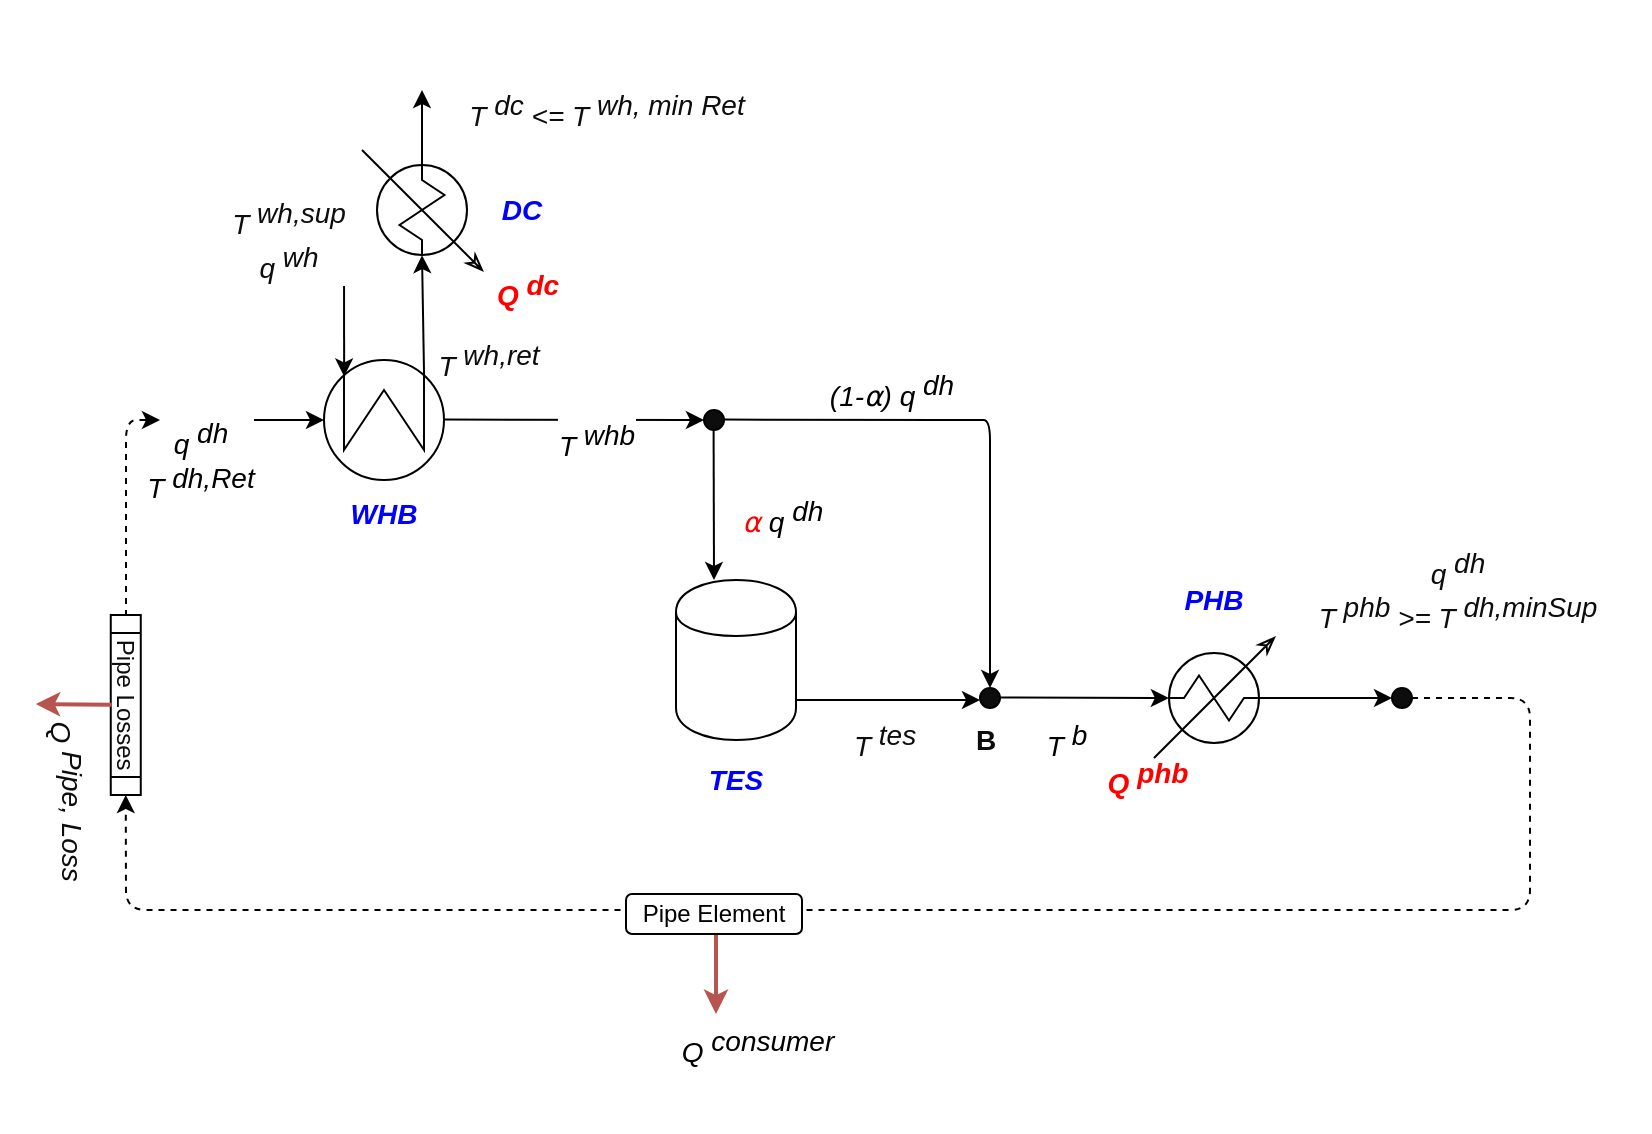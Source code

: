 <mxfile compressed="false" version="13.7.9" type="device">
  <diagram id="V_L5fzNhpdLv-cl03g0V" name="Page-1">
    <mxGraphModel dx="1483" dy="867" grid="1" gridSize="15" guides="1" tooltips="1" connect="1" arrows="1" fold="1" page="1" pageScale="2" pageWidth="827" pageHeight="1169" math="0" shadow="0">
      <root>
        <mxCell id="0" />
        <mxCell id="1" parent="0" />
        <mxCell id="xVAxOij2Gyq53mmYqfa0-3" value="" style="group;fontSize=14;fontStyle=0" parent="1" vertex="1" connectable="0" treatAsSingle="0">
          <mxGeometry x="90" y="70" width="825" height="566" as="geometry" />
        </mxCell>
        <mxCell id="cdPvcxIvXDk3fjFY_QnT-1" value="" style="endArrow=classic;html=1;fontSize=14;spacing=0;" parent="xVAxOij2Gyq53mmYqfa0-3" edge="1" treatAsSingle="0">
          <mxGeometry width="50" height="50" as="geometry">
            <mxPoint x="72" y="210" as="sourcePoint" />
            <mxPoint x="162" y="210" as="targetPoint" />
          </mxGeometry>
        </mxCell>
        <mxCell id="cdPvcxIvXDk3fjFY_QnT-6" value="&lt;i style=&quot;font-size: 14px;&quot;&gt;q&lt;sup style=&quot;font-size: 14px;&quot;&gt; dh&lt;/sup&gt;&lt;br style=&quot;font-size: 14px;&quot;&gt;T &lt;/i&gt;&lt;sup style=&quot;font-size: 14px;&quot;&gt;&lt;i style=&quot;font-size: 14px;&quot;&gt;dh,Ret&lt;/i&gt;&lt;br style=&quot;font-size: 14px;&quot;&gt;&lt;/sup&gt;" style="edgeLabel;html=1;align=center;verticalAlign=middle;resizable=0;points=[];fontSize=14;spacing=0;" parent="cdPvcxIvXDk3fjFY_QnT-1" vertex="1" connectable="0">
          <mxGeometry x="-0.312" y="-1" relative="1" as="geometry">
            <mxPoint x="-2.8" y="19" as="offset" />
          </mxGeometry>
        </mxCell>
        <mxCell id="cdPvcxIvXDk3fjFY_QnT-3" value="" style="endArrow=classic;html=1;fontSize=14;spacing=0;" parent="xVAxOij2Gyq53mmYqfa0-3" edge="1" treatAsSingle="0">
          <mxGeometry width="50" height="50" as="geometry">
            <mxPoint x="222" y="209.8" as="sourcePoint" />
            <mxPoint x="352" y="210" as="targetPoint" />
          </mxGeometry>
        </mxCell>
        <mxCell id="cdPvcxIvXDk3fjFY_QnT-7" value="&lt;i style=&quot;font-size: 14px;&quot;&gt;T&lt;sup style=&quot;font-size: 14px;&quot;&gt; whb&lt;/sup&gt;&lt;/i&gt;" style="edgeLabel;html=1;align=center;verticalAlign=middle;resizable=0;points=[];fontSize=14;spacing=0;" parent="cdPvcxIvXDk3fjFY_QnT-3" vertex="1" connectable="0">
          <mxGeometry x="0.159" y="2" relative="1" as="geometry">
            <mxPoint y="12.2" as="offset" />
          </mxGeometry>
        </mxCell>
        <mxCell id="cdPvcxIvXDk3fjFY_QnT-8" value="" style="ellipse;whiteSpace=wrap;html=1;aspect=fixed;fillColor=#0D0D0D;fontSize=14;spacing=0;" parent="xVAxOij2Gyq53mmYqfa0-3" vertex="1">
          <mxGeometry x="352" y="205" width="10" height="10" as="geometry" />
        </mxCell>
        <mxCell id="cdPvcxIvXDk3fjFY_QnT-9" value="" style="endArrow=classic;html=1;strokeWidth=1;entryX=0.5;entryY=0;entryDx=0;entryDy=0;fontSize=14;spacing=0;" parent="xVAxOij2Gyq53mmYqfa0-3" target="cdPvcxIvXDk3fjFY_QnT-14" edge="1">
          <mxGeometry width="50" height="50" relative="1" as="geometry">
            <mxPoint x="362" y="209.8" as="sourcePoint" />
            <mxPoint x="512" y="340" as="targetPoint" />
            <Array as="points">
              <mxPoint x="482" y="210" />
              <mxPoint x="495" y="210" />
            </Array>
          </mxGeometry>
        </mxCell>
        <mxCell id="cdPvcxIvXDk3fjFY_QnT-10" value="" style="endArrow=classic;html=1;strokeWidth=1;fontSize=14;spacing=0;" parent="xVAxOij2Gyq53mmYqfa0-3" edge="1">
          <mxGeometry width="50" height="50" relative="1" as="geometry">
            <mxPoint x="356.8" y="215" as="sourcePoint" />
            <mxPoint x="357" y="290" as="targetPoint" />
          </mxGeometry>
        </mxCell>
        <mxCell id="cdPvcxIvXDk3fjFY_QnT-11" value="" style="shape=cylinder;whiteSpace=wrap;html=1;boundedLbl=1;backgroundOutline=1;fillColor=#FFFFFF;fontSize=14;spacing=0;" parent="xVAxOij2Gyq53mmYqfa0-3" vertex="1">
          <mxGeometry x="338" y="290" width="60" height="80" as="geometry" />
        </mxCell>
        <mxCell id="cdPvcxIvXDk3fjFY_QnT-12" value="&lt;i style=&quot;font-size: 14px&quot;&gt;&lt;b&gt;TES&lt;/b&gt;&lt;/i&gt;" style="text;html=1;strokeColor=none;fillColor=none;align=center;verticalAlign=middle;whiteSpace=wrap;rounded=0;fontColor=#0000FF;fontSize=14;spacing=0;" parent="xVAxOij2Gyq53mmYqfa0-3" vertex="1">
          <mxGeometry x="348" y="380" width="40" height="20" as="geometry" />
        </mxCell>
        <mxCell id="cdPvcxIvXDk3fjFY_QnT-13" value="&lt;i style=&quot;font-size: 14px;&quot;&gt;T&lt;sup style=&quot;font-size: 14px;&quot;&gt; tes&lt;/sup&gt;&lt;/i&gt;" style="endArrow=classic;html=1;strokeWidth=1;fontColor=#0D0D0D;entryX=0;entryY=0.6;entryDx=0;entryDy=0;entryPerimeter=0;fontSize=14;spacing=0;" parent="xVAxOij2Gyq53mmYqfa0-3" target="cdPvcxIvXDk3fjFY_QnT-14" edge="1">
          <mxGeometry x="-0.043" y="-20" width="50" height="50" relative="1" as="geometry">
            <mxPoint x="398" y="350" as="sourcePoint" />
            <mxPoint x="502" y="350" as="targetPoint" />
            <mxPoint as="offset" />
          </mxGeometry>
        </mxCell>
        <mxCell id="cdPvcxIvXDk3fjFY_QnT-14" value="" style="ellipse;whiteSpace=wrap;html=1;aspect=fixed;fillColor=#0D0D0D;fontSize=14;spacing=0;" parent="xVAxOij2Gyq53mmYqfa0-3" vertex="1">
          <mxGeometry x="490" y="344" width="10" height="10" as="geometry" />
        </mxCell>
        <mxCell id="cdPvcxIvXDk3fjFY_QnT-15" value="" style="endArrow=classic;html=1;strokeWidth=1;fontColor=#0000FF;entryX=0.124;entryY=0.5;entryDx=0;entryDy=0;entryPerimeter=0;fontSize=14;spacing=0;" parent="xVAxOij2Gyq53mmYqfa0-3" target="cdPvcxIvXDk3fjFY_QnT-57" edge="1">
          <mxGeometry width="50" height="50" relative="1" as="geometry">
            <mxPoint x="500" y="348.76" as="sourcePoint" />
            <mxPoint x="570" y="348.76" as="targetPoint" />
          </mxGeometry>
        </mxCell>
        <mxCell id="cdPvcxIvXDk3fjFY_QnT-18" value="&lt;i style=&quot;font-size: 14px;&quot;&gt;Q&amp;nbsp;&lt;span style=&quot;font-size: 14px;&quot;&gt;&lt;sup style=&quot;font-size: 14px;&quot;&gt;phb&lt;/sup&gt;&lt;/span&gt;&lt;/i&gt;" style="text;html=1;strokeColor=none;fillColor=none;align=center;verticalAlign=middle;whiteSpace=wrap;rounded=0;fontColor=#FF0000;fontStyle=1;fontSize=14;spacing=0;" parent="xVAxOij2Gyq53mmYqfa0-3" vertex="1">
          <mxGeometry x="554" y="379" width="40" height="20" as="geometry" />
        </mxCell>
        <mxCell id="cdPvcxIvXDk3fjFY_QnT-19" value="" style="endArrow=classic;html=1;strokeWidth=1;fontColor=#0000FF;dashed=1;fontSize=14;spacing=0;" parent="xVAxOij2Gyq53mmYqfa0-3" edge="1">
          <mxGeometry width="50" height="50" relative="1" as="geometry">
            <mxPoint x="63" y="308" as="sourcePoint" />
            <mxPoint x="80" y="210" as="targetPoint" />
            <Array as="points">
              <mxPoint x="63" y="260" />
              <mxPoint x="63" y="210" />
            </Array>
          </mxGeometry>
        </mxCell>
        <mxCell id="cdPvcxIvXDk3fjFY_QnT-27" value="" style="endArrow=classic;html=1;fillColor=#f8cecc;strokeColor=#b85450;strokeWidth=2;fontSize=14;spacing=0;" parent="xVAxOij2Gyq53mmYqfa0-3" edge="1">
          <mxGeometry width="50" height="50" relative="1" as="geometry">
            <mxPoint x="358.0" y="467" as="sourcePoint" />
            <mxPoint x="358" y="507" as="targetPoint" />
          </mxGeometry>
        </mxCell>
        <mxCell id="cdPvcxIvXDk3fjFY_QnT-28" value="&lt;i style=&quot;font-size: 14px;&quot;&gt;Q&lt;sup style=&quot;font-size: 14px;&quot;&gt; &lt;span style=&quot;font-size: 14px;&quot;&gt;consumer&lt;/span&gt;&lt;/sup&gt;&lt;/i&gt;" style="text;html=1;strokeColor=none;fillColor=none;align=center;verticalAlign=middle;whiteSpace=wrap;rounded=0;fontSize=14;spacing=0;" parent="xVAxOij2Gyq53mmYqfa0-3" vertex="1">
          <mxGeometry x="338" y="513" width="82" height="20" as="geometry" />
        </mxCell>
        <mxCell id="cdPvcxIvXDk3fjFY_QnT-31" value="" style="ellipse;whiteSpace=wrap;html=1;aspect=fixed;fillColor=#0D0D0D;fontSize=14;spacing=0;" parent="xVAxOij2Gyq53mmYqfa0-3" vertex="1">
          <mxGeometry x="696" y="344" width="10" height="10" as="geometry" />
        </mxCell>
        <mxCell id="cdPvcxIvXDk3fjFY_QnT-33" value="&lt;i style=&quot;font-size: 14px;&quot;&gt;q&lt;sup style=&quot;font-size: 14px;&quot;&gt; dh&lt;/sup&gt;&lt;br style=&quot;font-size: 14px;&quot;&gt;T&lt;sup style=&quot;font-size: 14px;&quot;&gt; phb&lt;/sup&gt; &amp;gt;= T&lt;sup style=&quot;font-size: 14px;&quot;&gt; dh,minSup&lt;/sup&gt;&lt;/i&gt;" style="text;html=1;strokeColor=none;fillColor=none;align=center;verticalAlign=middle;whiteSpace=wrap;rounded=0;fontColor=#0D0D0D;fontSize=14;spacing=0;" parent="xVAxOij2Gyq53mmYqfa0-3" vertex="1">
          <mxGeometry x="648" y="270" width="162" height="49" as="geometry" />
        </mxCell>
        <mxCell id="cdPvcxIvXDk3fjFY_QnT-34" value="B" style="text;html=1;strokeColor=none;fillColor=none;align=center;verticalAlign=middle;whiteSpace=wrap;rounded=0;fontColor=#0D0D0D;fontStyle=1;fontSize=14;spacing=0;" parent="xVAxOij2Gyq53mmYqfa0-3" vertex="1">
          <mxGeometry x="473" y="360" width="40" height="20" as="geometry" />
        </mxCell>
        <mxCell id="cdPvcxIvXDk3fjFY_QnT-35" value="&lt;i style=&quot;font-size: 14px&quot;&gt;&lt;b&gt;PHB&lt;/b&gt;&lt;/i&gt;" style="text;html=1;strokeColor=none;fillColor=none;align=center;verticalAlign=middle;whiteSpace=wrap;rounded=0;fontColor=#0000FF;fontSize=14;spacing=0;" parent="xVAxOij2Gyq53mmYqfa0-3" vertex="1">
          <mxGeometry x="587" y="290" width="40" height="20" as="geometry" />
        </mxCell>
        <mxCell id="cdPvcxIvXDk3fjFY_QnT-36" value="&lt;i style=&quot;font-size: 14px&quot;&gt;&lt;b&gt;WHB&lt;/b&gt;&lt;/i&gt;" style="text;html=1;strokeColor=none;fillColor=none;align=center;verticalAlign=middle;whiteSpace=wrap;rounded=0;fontColor=#0000FF;fontSize=14;spacing=0;" parent="xVAxOij2Gyq53mmYqfa0-3" vertex="1">
          <mxGeometry x="172" y="247" width="40" height="20" as="geometry" />
        </mxCell>
        <mxCell id="cdPvcxIvXDk3fjFY_QnT-39" value="&lt;i style=&quot;font-size: 14px;&quot;&gt;T&lt;sup style=&quot;font-size: 14px;&quot;&gt;&amp;nbsp;b&lt;/sup&gt;&lt;/i&gt;" style="edgeLabel;html=1;align=center;verticalAlign=middle;resizable=0;points=[];fontSize=14;spacing=0;" parent="xVAxOij2Gyq53mmYqfa0-3" vertex="1" connectable="0">
          <mxGeometry x="533.003" y="369.996" as="geometry" />
        </mxCell>
        <mxCell id="cdPvcxIvXDk3fjFY_QnT-40" value="&lt;span style=&quot;font-size: 14px;&quot;&gt;&lt;i style=&quot;font-size: 14px;&quot;&gt;&lt;font color=&quot;#ff0000&quot; style=&quot;font-size: 14px;&quot;&gt;⍺&lt;/font&gt;&lt;font color=&quot;#000000&quot; style=&quot;font-size: 14px;&quot;&gt; q&lt;/font&gt;&lt;sup style=&quot;color: rgb(0, 0, 0); font-size: 14px;&quot;&gt; dh&lt;/sup&gt;&lt;/i&gt;&lt;/span&gt;" style="text;html=1;strokeColor=none;fillColor=none;align=center;verticalAlign=middle;whiteSpace=wrap;rounded=0;fontColor=#0D0D0D;fontSize=14;spacing=0;" parent="xVAxOij2Gyq53mmYqfa0-3" vertex="1">
          <mxGeometry x="363" y="248" width="57" height="20" as="geometry" />
        </mxCell>
        <mxCell id="cdPvcxIvXDk3fjFY_QnT-41" value="&lt;span style=&quot;color: rgb(0, 0, 0); font-size: 14px;&quot;&gt;&lt;i style=&quot;font-size: 14px;&quot;&gt;(1-⍺) q&lt;sup style=&quot;font-size: 14px;&quot;&gt; dh&lt;/sup&gt;&lt;/i&gt;&lt;/span&gt;" style="text;html=1;strokeColor=none;fillColor=none;align=center;verticalAlign=middle;whiteSpace=wrap;rounded=0;fontColor=#0D0D0D;fontSize=14;spacing=0;" parent="xVAxOij2Gyq53mmYqfa0-3" vertex="1">
          <mxGeometry x="412" y="185" width="68" height="20" as="geometry" />
        </mxCell>
        <mxCell id="cdPvcxIvXDk3fjFY_QnT-42" value="Pipe Losses" style="shape=process;whiteSpace=wrap;html=1;backgroundOutline=1;fillColor=#FFFFFF;fontSize=12;fontColor=#0D0D0D;rotation=90;spacing=0;" parent="xVAxOij2Gyq53mmYqfa0-3" vertex="1">
          <mxGeometry x="17.88" y="345" width="90" height="15" as="geometry" />
        </mxCell>
        <mxCell id="cdPvcxIvXDk3fjFY_QnT-24" value="" style="endArrow=classic;html=1;strokeWidth=1;fontColor=#0000FF;dashed=1;exitX=1;exitY=0.5;exitDx=0;exitDy=0;entryX=1;entryY=0.5;entryDx=0;entryDy=0;fontSize=14;spacing=0;" parent="xVAxOij2Gyq53mmYqfa0-3" source="cdPvcxIvXDk3fjFY_QnT-31" target="cdPvcxIvXDk3fjFY_QnT-42" edge="1">
          <mxGeometry width="50" height="50" relative="1" as="geometry">
            <mxPoint x="722" y="349" as="sourcePoint" />
            <mxPoint x="17" y="440" as="targetPoint" />
            <Array as="points">
              <mxPoint x="765" y="349" />
              <mxPoint x="765" y="420" />
              <mxPoint x="765" y="455" />
              <mxPoint x="63" y="455" />
            </Array>
          </mxGeometry>
        </mxCell>
        <mxCell id="cdPvcxIvXDk3fjFY_QnT-45" value="" style="endArrow=classic;html=1;fillColor=#f8cecc;strokeColor=#b85450;strokeWidth=2;fontSize=14;spacing=0;" parent="xVAxOij2Gyq53mmYqfa0-3" edge="1" treatAsSingle="0">
          <mxGeometry x="17.88" width="50" height="50" as="geometry">
            <mxPoint x="55.88" y="352.33" as="sourcePoint" />
            <mxPoint x="17.88" y="352" as="targetPoint" />
          </mxGeometry>
        </mxCell>
        <mxCell id="cdPvcxIvXDk3fjFY_QnT-46" value="Q&lt;sup style=&quot;font-size: 14px;&quot;&gt;&amp;nbsp;Pipe, Loss&lt;/sup&gt;" style="edgeLabel;html=1;align=center;verticalAlign=middle;resizable=0;points=[];fontSize=14;fontColor=#0D0D0D;fontStyle=2;rotation=90;spacing=0;" parent="cdPvcxIvXDk3fjFY_QnT-45" vertex="1" connectable="0">
          <mxGeometry x="0.793" y="1" relative="1" as="geometry">
            <mxPoint x="11.29" y="46.97" as="offset" />
          </mxGeometry>
        </mxCell>
        <mxCell id="cdPvcxIvXDk3fjFY_QnT-47" value="" style="shape=mxgraph.pid.heat_exchangers.shell_and_tube_heat_exchanger_2;html=1;align=center;verticalLabelPosition=bottom;verticalAlign=top;dashed=0;fillColor=#FFFFFF;fontSize=14;fontColor=#FF0000;rotation=90;spacing=0;" parent="xVAxOij2Gyq53mmYqfa0-3" vertex="1">
          <mxGeometry x="162" y="180" width="60" height="60" as="geometry" />
        </mxCell>
        <mxCell id="cdPvcxIvXDk3fjFY_QnT-48" value="" style="endArrow=classic;html=1;strokeWidth=1;fontSize=14;fontColor=#FF0000;entryX=0.137;entryY=0.832;entryDx=0;entryDy=0;entryPerimeter=0;spacing=0;" parent="xVAxOij2Gyq53mmYqfa0-3" target="cdPvcxIvXDk3fjFY_QnT-47" edge="1" treatAsSingle="0">
          <mxGeometry width="50" height="50" as="geometry">
            <mxPoint x="172" y="130" as="sourcePoint" />
            <mxPoint x="172" y="185" as="targetPoint" />
          </mxGeometry>
        </mxCell>
        <mxCell id="cdPvcxIvXDk3fjFY_QnT-55" value="&lt;i style=&quot;font-size: 14px;&quot;&gt;T&lt;sup style=&quot;font-size: 14px;&quot;&gt; wh,sup&lt;/sup&gt;&lt;br style=&quot;font-size: 14px;&quot;&gt;q&lt;sup style=&quot;font-size: 14px;&quot;&gt; wh&lt;/sup&gt;&lt;/i&gt;" style="edgeLabel;html=1;align=center;verticalAlign=middle;resizable=0;points=[];fontSize=14;fontColor=#0D0D0D;spacing=0;" parent="cdPvcxIvXDk3fjFY_QnT-48" vertex="1" connectable="0">
          <mxGeometry x="-0.7" relative="1" as="geometry">
            <mxPoint x="-28.01" y="-18.57" as="offset" />
          </mxGeometry>
        </mxCell>
        <mxCell id="cdPvcxIvXDk3fjFY_QnT-49" value="" style="endArrow=classic;html=1;strokeWidth=1;fontSize=14;fontColor=#FF0000;exitX=0.137;exitY=0.166;exitDx=0;exitDy=0;exitPerimeter=0;entryX=0.876;entryY=0.5;entryDx=0;entryDy=0;entryPerimeter=0;spacing=0;" parent="xVAxOij2Gyq53mmYqfa0-3" source="cdPvcxIvXDk3fjFY_QnT-47" target="cdPvcxIvXDk3fjFY_QnT-50" edge="1" treatAsSingle="0">
          <mxGeometry width="50" height="50" as="geometry">
            <mxPoint x="212" y="185" as="sourcePoint" />
            <mxPoint x="212" y="90" as="targetPoint" />
          </mxGeometry>
        </mxCell>
        <mxCell id="cdPvcxIvXDk3fjFY_QnT-56" value="&lt;i style=&quot;font-size: 14px;&quot;&gt;T&lt;sup style=&quot;font-size: 14px;&quot;&gt; wh,ret&lt;/sup&gt;&lt;/i&gt;" style="edgeLabel;html=1;align=center;verticalAlign=middle;resizable=0;points=[];fontSize=14;fontColor=#0D0D0D;spacing=0;" parent="cdPvcxIvXDk3fjFY_QnT-49" vertex="1" connectable="0">
          <mxGeometry x="-0.334" y="-2" relative="1" as="geometry">
            <mxPoint x="30.3" y="11.81" as="offset" />
          </mxGeometry>
        </mxCell>
        <mxCell id="cdPvcxIvXDk3fjFY_QnT-50" value="" style="shape=mxgraph.pid.heat_exchangers.condenser;html=1;align=center;verticalLabelPosition=bottom;verticalAlign=top;dashed=0;fillColor=#FFFFFF;fontSize=14;fontColor=#FF0000;rotation=90;spacing=0;" parent="xVAxOij2Gyq53mmYqfa0-3" vertex="1">
          <mxGeometry x="181" y="75" width="60" height="60" as="geometry" />
        </mxCell>
        <mxCell id="cdPvcxIvXDk3fjFY_QnT-51" value="" style="endArrow=classic;html=1;strokeWidth=1;fontSize=14;fontColor=#FF0000;exitX=0.124;exitY=0.5;exitDx=0;exitDy=0;exitPerimeter=0;" parent="xVAxOij2Gyq53mmYqfa0-3" source="cdPvcxIvXDk3fjFY_QnT-50" edge="1" treatAsSingle="0">
          <mxGeometry y="45" width="50" height="50" as="geometry">
            <mxPoint x="211" y="75" as="sourcePoint" />
            <mxPoint x="211" y="45" as="targetPoint" />
          </mxGeometry>
        </mxCell>
        <mxCell id="cdPvcxIvXDk3fjFY_QnT-54" value="&lt;i style=&quot;font-size: 14px;&quot;&gt;&lt;font color=&quot;#0d0d0d&quot; style=&quot;font-size: 14px;&quot;&gt;T&lt;sup style=&quot;font-size: 14px;&quot;&gt;&amp;nbsp;dc&lt;/sup&gt; &amp;lt;= T&lt;sup style=&quot;font-size: 14px;&quot;&gt; wh, min Ret&lt;/sup&gt;&lt;/font&gt;&lt;/i&gt;" style="edgeLabel;html=1;align=center;verticalAlign=middle;resizable=0;points=[];fontSize=14;fontColor=#FF0000;spacing=0;" parent="cdPvcxIvXDk3fjFY_QnT-51" vertex="1" connectable="0">
          <mxGeometry x="0.457" y="1" relative="1" as="geometry">
            <mxPoint x="93" y="-0.01" as="offset" />
          </mxGeometry>
        </mxCell>
        <mxCell id="cdPvcxIvXDk3fjFY_QnT-52" value="&lt;i style=&quot;font-size: 14px;&quot;&gt;Q&amp;nbsp;&lt;span style=&quot;font-size: 14px;&quot;&gt;&lt;sup style=&quot;font-size: 14px;&quot;&gt;dc&lt;/sup&gt;&lt;/span&gt;&lt;/i&gt;" style="text;html=1;strokeColor=none;fillColor=none;align=center;verticalAlign=middle;whiteSpace=wrap;rounded=0;fontColor=#FF0000;fontStyle=1;fontSize=14;spacing=0;" parent="xVAxOij2Gyq53mmYqfa0-3" vertex="1">
          <mxGeometry x="244" y="135" width="40" height="20" as="geometry" />
        </mxCell>
        <mxCell id="cdPvcxIvXDk3fjFY_QnT-53" value="&lt;i style=&quot;font-size: 14px;&quot;&gt;DC&lt;/i&gt;" style="text;html=1;strokeColor=none;fillColor=none;align=center;verticalAlign=middle;whiteSpace=wrap;rounded=0;fontColor=#0000FF;fontSize=14;fontStyle=1;spacing=0;" parent="xVAxOij2Gyq53mmYqfa0-3" vertex="1">
          <mxGeometry x="241" y="95" width="40" height="20" as="geometry" />
        </mxCell>
        <mxCell id="cdPvcxIvXDk3fjFY_QnT-57" value="" style="shape=mxgraph.pid.heat_exchangers.condenser;html=1;align=center;verticalLabelPosition=bottom;verticalAlign=top;dashed=0;fillColor=#FFFFFF;fontSize=14;fontColor=#FF0000;rotation=0;spacing=0;" parent="xVAxOij2Gyq53mmYqfa0-3" vertex="1">
          <mxGeometry x="577" y="319" width="60" height="60" as="geometry" />
        </mxCell>
        <mxCell id="cdPvcxIvXDk3fjFY_QnT-30" value="" style="endArrow=classic;html=1;strokeWidth=1;fontColor=#0000FF;entryX=0;entryY=0.5;entryDx=0;entryDy=0;exitX=0.876;exitY=0.5;exitDx=0;exitDy=0;exitPerimeter=0;fontSize=14;spacing=0;" parent="xVAxOij2Gyq53mmYqfa0-3" source="cdPvcxIvXDk3fjFY_QnT-57" target="cdPvcxIvXDk3fjFY_QnT-31" edge="1">
          <mxGeometry width="50" height="50" relative="1" as="geometry">
            <mxPoint x="632" y="348.66" as="sourcePoint" />
            <mxPoint x="702" y="348.66" as="targetPoint" />
          </mxGeometry>
        </mxCell>
        <mxCell id="cdPvcxIvXDk3fjFY_QnT-25" value="&lt;font style=&quot;font-size: 12px;&quot;&gt;Pipe Element&lt;/font&gt;" style="rounded=1;whiteSpace=wrap;html=1;fontSize=12;spacing=0;" parent="xVAxOij2Gyq53mmYqfa0-3" vertex="1">
          <mxGeometry x="313" y="447" width="88" height="20" as="geometry" />
        </mxCell>
      </root>
    </mxGraphModel>
  </diagram>
</mxfile>
